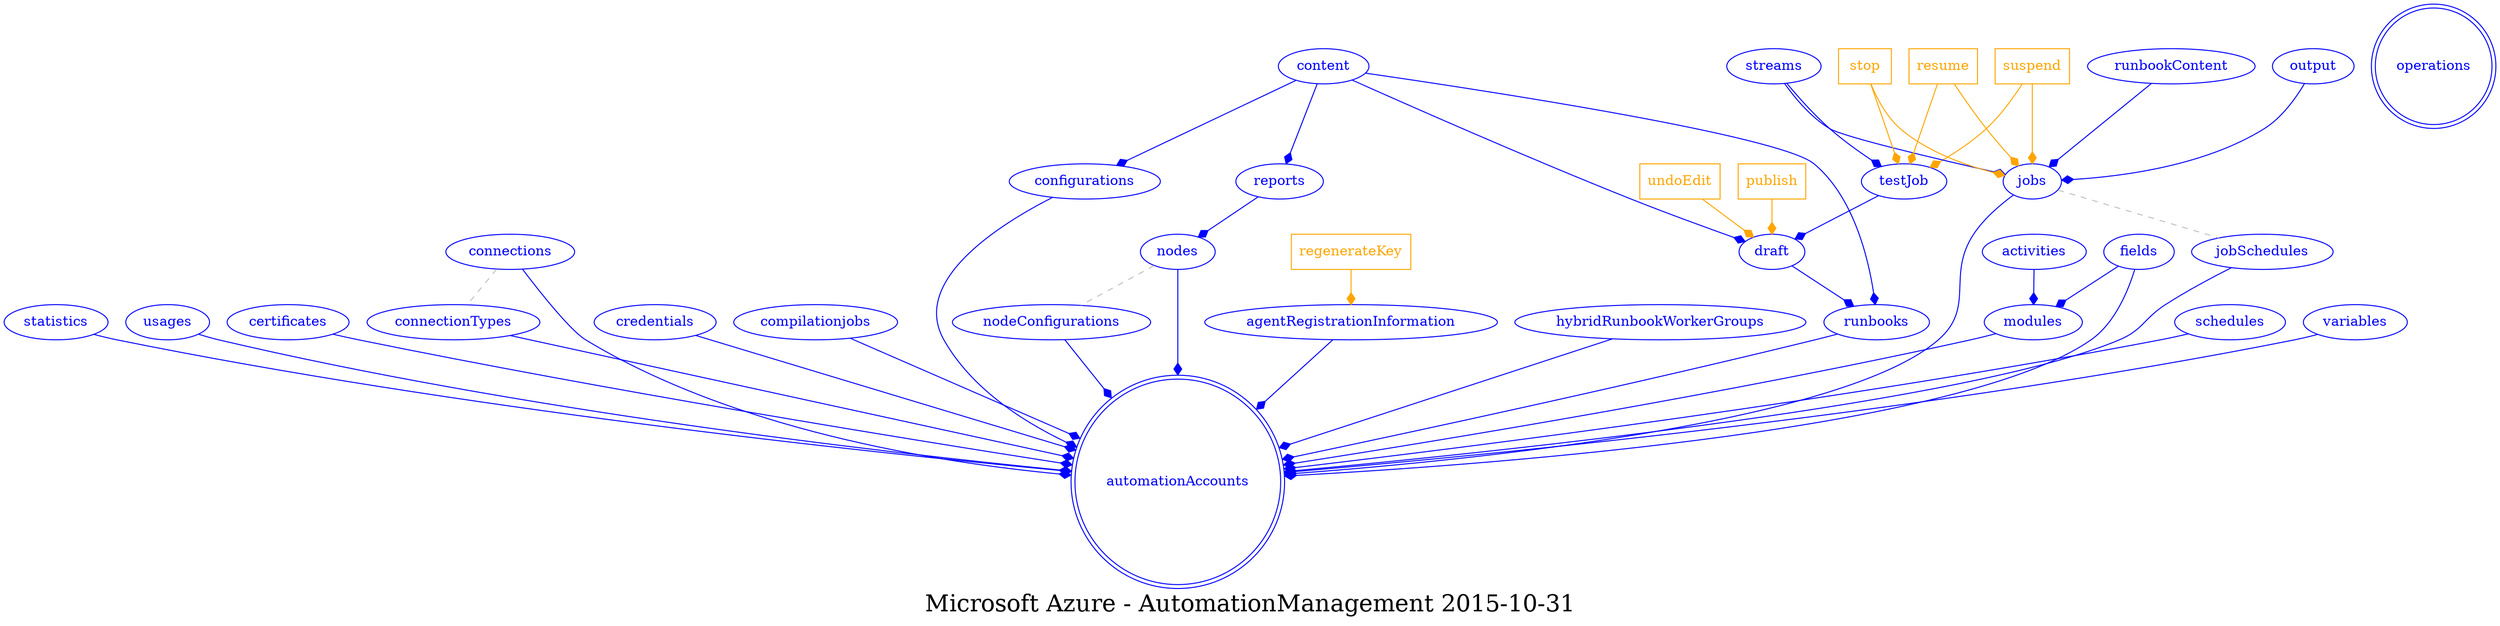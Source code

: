 digraph LexiconGraph {
graph[label="Microsoft Azure - AutomationManagement 2015-10-31", fontsize=24]
splines=true
"automationAccounts" [color=blue, fontcolor=blue, shape=doublecircle]
"operations" [color=blue, fontcolor=blue, shape=doublecircle]
"statistics" -> "automationAccounts" [color=blue, fontcolor=blue, arrowhead=diamond, arrowtail=none]
"statistics" [color=blue, fontcolor=blue, shape=ellipse]
"usages" -> "automationAccounts" [color=blue, fontcolor=blue, arrowhead=diamond, arrowtail=none]
"usages" [color=blue, fontcolor=blue, shape=ellipse]
"certificates" -> "automationAccounts" [color=blue, fontcolor=blue, arrowhead=diamond, arrowtail=none]
"certificates" [color=blue, fontcolor=blue, shape=ellipse]
"connections" -> "automationAccounts" [color=blue, fontcolor=blue, arrowhead=diamond, arrowtail=none]
"connections" [color=blue, fontcolor=blue, shape=ellipse]
"connectionTypes" -> "automationAccounts" [color=blue, fontcolor=blue, arrowhead=diamond, arrowtail=none]
"connectionTypes" [color=blue, fontcolor=blue, shape=ellipse]
"connections" -> "connectionTypes" [color=grey, fontcolor=grey, arrowhead=none, arrowtail=none, style=dashed]
"credentials" -> "automationAccounts" [color=blue, fontcolor=blue, arrowhead=diamond, arrowtail=none]
"credentials" [color=blue, fontcolor=blue, shape=ellipse]
"compilationjobs" -> "automationAccounts" [color=blue, fontcolor=blue, arrowhead=diamond, arrowtail=none]
"compilationjobs" [color=blue, fontcolor=blue, shape=ellipse]
"configurations" -> "automationAccounts" [color=blue, fontcolor=blue, arrowhead=diamond, arrowtail=none]
"configurations" [color=blue, fontcolor=blue, shape=ellipse]
"content" -> "configurations" [color=blue, fontcolor=blue, arrowhead=diamond, arrowtail=none]
"content" [color=blue, fontcolor=blue, shape=ellipse]
"nodes" -> "automationAccounts" [color=blue, fontcolor=blue, arrowhead=diamond, arrowtail=none]
"nodes" [color=blue, fontcolor=blue, shape=ellipse]
"reports" -> "nodes" [color=blue, fontcolor=blue, arrowhead=diamond, arrowtail=none]
"reports" [color=blue, fontcolor=blue, shape=ellipse]
"content" -> "reports" [color=blue, fontcolor=blue, arrowhead=diamond, arrowtail=none]
"agentRegistrationInformation" -> "automationAccounts" [color=blue, fontcolor=blue, arrowhead=diamond, arrowtail=none]
"agentRegistrationInformation" [color=blue, fontcolor=blue, shape=ellipse]
"regenerateKey" [color=orange, fontcolor=orange, shape=box]
"regenerateKey" -> "agentRegistrationInformation" [color=orange, fontcolor=orange, arrowhead=diamond, arrowtail=none]
"nodeConfigurations" -> "automationAccounts" [color=blue, fontcolor=blue, arrowhead=diamond, arrowtail=none]
"nodeConfigurations" [color=blue, fontcolor=blue, shape=ellipse]
"nodes" -> "nodeConfigurations" [color=grey, fontcolor=grey, arrowhead=none, arrowtail=none, style=dashed]
"hybridRunbookWorkerGroups" -> "automationAccounts" [color=blue, fontcolor=blue, arrowhead=diamond, arrowtail=none]
"hybridRunbookWorkerGroups" [color=blue, fontcolor=blue, shape=ellipse]
"jobs" -> "automationAccounts" [color=blue, fontcolor=blue, arrowhead=diamond, arrowtail=none]
"jobs" [color=blue, fontcolor=blue, shape=ellipse]
"suspend" [color=orange, fontcolor=orange, shape=box]
"suspend" -> "jobs" [color=orange, fontcolor=orange, arrowhead=diamond, arrowtail=none]
"output" -> "jobs" [color=blue, fontcolor=blue, arrowhead=diamond, arrowtail=none]
"output" [color=blue, fontcolor=blue, shape=ellipse]
"streams" -> "jobs" [color=blue, fontcolor=blue, arrowhead=diamond, arrowtail=none]
"streams" [color=blue, fontcolor=blue, shape=ellipse]
"stop" [color=orange, fontcolor=orange, shape=box]
"stop" -> "jobs" [color=orange, fontcolor=orange, arrowhead=diamond, arrowtail=none]
"resume" [color=orange, fontcolor=orange, shape=box]
"resume" -> "jobs" [color=orange, fontcolor=orange, arrowhead=diamond, arrowtail=none]
"runbookContent" -> "jobs" [color=blue, fontcolor=blue, arrowhead=diamond, arrowtail=none]
"runbookContent" [color=blue, fontcolor=blue, shape=ellipse]
"jobSchedules" -> "automationAccounts" [color=blue, fontcolor=blue, arrowhead=diamond, arrowtail=none]
"jobSchedules" [color=blue, fontcolor=blue, shape=ellipse]
"jobs" -> "jobSchedules" [color=grey, fontcolor=grey, arrowhead=none, arrowtail=none, style=dashed]
"modules" -> "automationAccounts" [color=blue, fontcolor=blue, arrowhead=diamond, arrowtail=none]
"modules" [color=blue, fontcolor=blue, shape=ellipse]
"fields" -> "modules" [color=blue, fontcolor=blue, arrowhead=diamond, arrowtail=none]
"fields" [color=blue, fontcolor=blue, shape=ellipse]
"activities" -> "modules" [color=blue, fontcolor=blue, arrowhead=diamond, arrowtail=none]
"activities" [color=blue, fontcolor=blue, shape=ellipse]
"fields" -> "automationAccounts" [color=blue, fontcolor=blue, arrowhead=diamond, arrowtail=none]
"runbooks" -> "automationAccounts" [color=blue, fontcolor=blue, arrowhead=diamond, arrowtail=none]
"runbooks" [color=blue, fontcolor=blue, shape=ellipse]
"draft" -> "runbooks" [color=blue, fontcolor=blue, arrowhead=diamond, arrowtail=none]
"draft" [color=blue, fontcolor=blue, shape=ellipse]
"testJob" -> "draft" [color=blue, fontcolor=blue, arrowhead=diamond, arrowtail=none]
"testJob" [color=blue, fontcolor=blue, shape=ellipse]
"resume" -> "testJob" [color=orange, fontcolor=orange, arrowhead=diamond, arrowtail=none]
"stop" -> "testJob" [color=orange, fontcolor=orange, arrowhead=diamond, arrowtail=none]
"suspend" -> "testJob" [color=orange, fontcolor=orange, arrowhead=diamond, arrowtail=none]
"streams" -> "testJob" [color=blue, fontcolor=blue, arrowhead=diamond, arrowtail=none]
"publish" [color=orange, fontcolor=orange, shape=box]
"publish" -> "draft" [color=orange, fontcolor=orange, arrowhead=diamond, arrowtail=none]
"content" -> "draft" [color=blue, fontcolor=blue, arrowhead=diamond, arrowtail=none]
"undoEdit" [color=orange, fontcolor=orange, shape=box]
"undoEdit" -> "draft" [color=orange, fontcolor=orange, arrowhead=diamond, arrowtail=none]
"content" -> "runbooks" [color=blue, fontcolor=blue, arrowhead=diamond, arrowtail=none]
"schedules" -> "automationAccounts" [color=blue, fontcolor=blue, arrowhead=diamond, arrowtail=none]
"schedules" [color=blue, fontcolor=blue, shape=ellipse]
"variables" -> "automationAccounts" [color=blue, fontcolor=blue, arrowhead=diamond, arrowtail=none]
"variables" [color=blue, fontcolor=blue, shape=ellipse]
}
